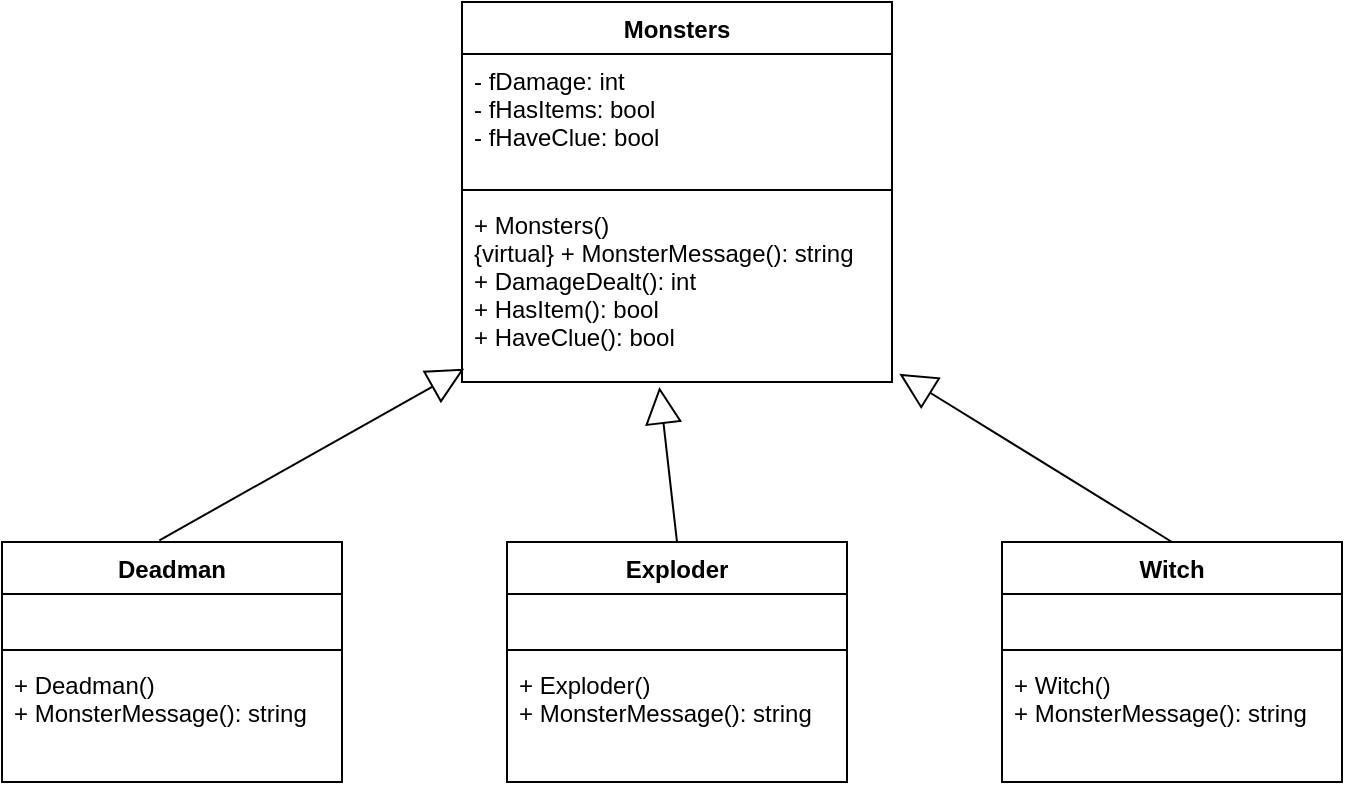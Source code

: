 <mxfile version="13.0.2" type="github">
  <diagram id="Zbr5eXJ1lrg5oQj0TJRN" name="Page-1">
    <mxGraphModel dx="1300" dy="660" grid="1" gridSize="10" guides="1" tooltips="1" connect="1" arrows="1" fold="1" page="1" pageScale="1" pageWidth="850" pageHeight="1100" math="0" shadow="0">
      <root>
        <mxCell id="0" />
        <mxCell id="1" parent="0" />
        <mxCell id="FtybDF0M8yzEMGMQI0fj-1" value="Monsters" style="swimlane;fontStyle=1;align=center;verticalAlign=top;childLayout=stackLayout;horizontal=1;startSize=26;horizontalStack=0;resizeParent=1;resizeParentMax=0;resizeLast=0;collapsible=1;marginBottom=0;" vertex="1" parent="1">
          <mxGeometry x="310" y="60" width="215" height="190" as="geometry" />
        </mxCell>
        <mxCell id="FtybDF0M8yzEMGMQI0fj-2" value="- fDamage: int&#xa;- fHasItems: bool&#xa;- fHaveClue: bool&#xa;&#xa; " style="text;strokeColor=none;fillColor=none;align=left;verticalAlign=top;spacingLeft=4;spacingRight=4;overflow=hidden;rotatable=0;points=[[0,0.5],[1,0.5]];portConstraint=eastwest;" vertex="1" parent="FtybDF0M8yzEMGMQI0fj-1">
          <mxGeometry y="26" width="215" height="64" as="geometry" />
        </mxCell>
        <mxCell id="FtybDF0M8yzEMGMQI0fj-3" value="" style="line;strokeWidth=1;fillColor=none;align=left;verticalAlign=middle;spacingTop=-1;spacingLeft=3;spacingRight=3;rotatable=0;labelPosition=right;points=[];portConstraint=eastwest;" vertex="1" parent="FtybDF0M8yzEMGMQI0fj-1">
          <mxGeometry y="90" width="215" height="8" as="geometry" />
        </mxCell>
        <mxCell id="FtybDF0M8yzEMGMQI0fj-4" value="+ Monsters()&#xa;{virtual} + MonsterMessage(): string&#xa;+ DamageDealt(): int&#xa;+ HasItem(): bool&#xa;+ HaveClue(): bool&#xa;&#xa;" style="text;strokeColor=none;fillColor=none;align=left;verticalAlign=top;spacingLeft=4;spacingRight=4;overflow=hidden;rotatable=0;points=[[0,0.5],[1,0.5]];portConstraint=eastwest;" vertex="1" parent="FtybDF0M8yzEMGMQI0fj-1">
          <mxGeometry y="98" width="215" height="92" as="geometry" />
        </mxCell>
        <mxCell id="FtybDF0M8yzEMGMQI0fj-17" value="" style="endArrow=block;endSize=16;endFill=0;html=1;entryX=0.005;entryY=0.928;entryDx=0;entryDy=0;entryPerimeter=0;exitX=0.463;exitY=-0.007;exitDx=0;exitDy=0;exitPerimeter=0;" edge="1" parent="1" source="FtybDF0M8yzEMGMQI0fj-5" target="FtybDF0M8yzEMGMQI0fj-4">
          <mxGeometry width="160" relative="1" as="geometry">
            <mxPoint x="110" y="290" as="sourcePoint" />
            <mxPoint x="270" y="290" as="targetPoint" />
          </mxGeometry>
        </mxCell>
        <mxCell id="FtybDF0M8yzEMGMQI0fj-18" value="" style="endArrow=block;endSize=16;endFill=0;html=1;exitX=0.5;exitY=0;exitDx=0;exitDy=0;entryX=0.459;entryY=1.027;entryDx=0;entryDy=0;entryPerimeter=0;" edge="1" parent="1" source="FtybDF0M8yzEMGMQI0fj-9" target="FtybDF0M8yzEMGMQI0fj-4">
          <mxGeometry width="160" relative="1" as="geometry">
            <mxPoint x="410" y="300" as="sourcePoint" />
            <mxPoint x="570" y="300" as="targetPoint" />
          </mxGeometry>
        </mxCell>
        <mxCell id="FtybDF0M8yzEMGMQI0fj-19" value="" style="endArrow=block;endSize=16;endFill=0;html=1;exitX=0.5;exitY=0;exitDx=0;exitDy=0;entryX=1.017;entryY=0.955;entryDx=0;entryDy=0;entryPerimeter=0;" edge="1" parent="1" source="FtybDF0M8yzEMGMQI0fj-13" target="FtybDF0M8yzEMGMQI0fj-4">
          <mxGeometry width="160" relative="1" as="geometry">
            <mxPoint x="620" y="210" as="sourcePoint" />
            <mxPoint x="780" y="210" as="targetPoint" />
          </mxGeometry>
        </mxCell>
        <mxCell id="FtybDF0M8yzEMGMQI0fj-13" value="Witch" style="swimlane;fontStyle=1;align=center;verticalAlign=top;childLayout=stackLayout;horizontal=1;startSize=26;horizontalStack=0;resizeParent=1;resizeParentMax=0;resizeLast=0;collapsible=1;marginBottom=0;" vertex="1" parent="1">
          <mxGeometry x="580" y="330" width="170" height="120" as="geometry" />
        </mxCell>
        <mxCell id="FtybDF0M8yzEMGMQI0fj-14" value="&#xa;" style="text;strokeColor=none;fillColor=none;align=left;verticalAlign=top;spacingLeft=4;spacingRight=4;overflow=hidden;rotatable=0;points=[[0,0.5],[1,0.5]];portConstraint=eastwest;" vertex="1" parent="FtybDF0M8yzEMGMQI0fj-13">
          <mxGeometry y="26" width="170" height="24" as="geometry" />
        </mxCell>
        <mxCell id="FtybDF0M8yzEMGMQI0fj-15" value="" style="line;strokeWidth=1;fillColor=none;align=left;verticalAlign=middle;spacingTop=-1;spacingLeft=3;spacingRight=3;rotatable=0;labelPosition=right;points=[];portConstraint=eastwest;" vertex="1" parent="FtybDF0M8yzEMGMQI0fj-13">
          <mxGeometry y="50" width="170" height="8" as="geometry" />
        </mxCell>
        <mxCell id="FtybDF0M8yzEMGMQI0fj-16" value="+ Witch()&#xa;+ MonsterMessage(): string&#xa;&#xa;&#xa;" style="text;strokeColor=none;fillColor=none;align=left;verticalAlign=top;spacingLeft=4;spacingRight=4;overflow=hidden;rotatable=0;points=[[0,0.5],[1,0.5]];portConstraint=eastwest;" vertex="1" parent="FtybDF0M8yzEMGMQI0fj-13">
          <mxGeometry y="58" width="170" height="62" as="geometry" />
        </mxCell>
        <mxCell id="FtybDF0M8yzEMGMQI0fj-9" value="Exploder" style="swimlane;fontStyle=1;align=center;verticalAlign=top;childLayout=stackLayout;horizontal=1;startSize=26;horizontalStack=0;resizeParent=1;resizeParentMax=0;resizeLast=0;collapsible=1;marginBottom=0;" vertex="1" parent="1">
          <mxGeometry x="332.5" y="330" width="170" height="120" as="geometry" />
        </mxCell>
        <mxCell id="FtybDF0M8yzEMGMQI0fj-10" value="&#xa;" style="text;strokeColor=none;fillColor=none;align=left;verticalAlign=top;spacingLeft=4;spacingRight=4;overflow=hidden;rotatable=0;points=[[0,0.5],[1,0.5]];portConstraint=eastwest;" vertex="1" parent="FtybDF0M8yzEMGMQI0fj-9">
          <mxGeometry y="26" width="170" height="24" as="geometry" />
        </mxCell>
        <mxCell id="FtybDF0M8yzEMGMQI0fj-11" value="" style="line;strokeWidth=1;fillColor=none;align=left;verticalAlign=middle;spacingTop=-1;spacingLeft=3;spacingRight=3;rotatable=0;labelPosition=right;points=[];portConstraint=eastwest;" vertex="1" parent="FtybDF0M8yzEMGMQI0fj-9">
          <mxGeometry y="50" width="170" height="8" as="geometry" />
        </mxCell>
        <mxCell id="FtybDF0M8yzEMGMQI0fj-12" value="+ Exploder()&#xa;+ MonsterMessage(): string&#xa;&#xa;&#xa;" style="text;strokeColor=none;fillColor=none;align=left;verticalAlign=top;spacingLeft=4;spacingRight=4;overflow=hidden;rotatable=0;points=[[0,0.5],[1,0.5]];portConstraint=eastwest;" vertex="1" parent="FtybDF0M8yzEMGMQI0fj-9">
          <mxGeometry y="58" width="170" height="62" as="geometry" />
        </mxCell>
        <mxCell id="FtybDF0M8yzEMGMQI0fj-5" value="Deadman" style="swimlane;fontStyle=1;align=center;verticalAlign=top;childLayout=stackLayout;horizontal=1;startSize=26;horizontalStack=0;resizeParent=1;resizeParentMax=0;resizeLast=0;collapsible=1;marginBottom=0;" vertex="1" parent="1">
          <mxGeometry x="80" y="330" width="170" height="120" as="geometry" />
        </mxCell>
        <mxCell id="FtybDF0M8yzEMGMQI0fj-6" value="&#xa;" style="text;strokeColor=none;fillColor=none;align=left;verticalAlign=top;spacingLeft=4;spacingRight=4;overflow=hidden;rotatable=0;points=[[0,0.5],[1,0.5]];portConstraint=eastwest;" vertex="1" parent="FtybDF0M8yzEMGMQI0fj-5">
          <mxGeometry y="26" width="170" height="24" as="geometry" />
        </mxCell>
        <mxCell id="FtybDF0M8yzEMGMQI0fj-7" value="" style="line;strokeWidth=1;fillColor=none;align=left;verticalAlign=middle;spacingTop=-1;spacingLeft=3;spacingRight=3;rotatable=0;labelPosition=right;points=[];portConstraint=eastwest;" vertex="1" parent="FtybDF0M8yzEMGMQI0fj-5">
          <mxGeometry y="50" width="170" height="8" as="geometry" />
        </mxCell>
        <mxCell id="FtybDF0M8yzEMGMQI0fj-8" value="+ Deadman()&#xa;+ MonsterMessage(): string&#xa;&#xa;&#xa;" style="text;strokeColor=none;fillColor=none;align=left;verticalAlign=top;spacingLeft=4;spacingRight=4;overflow=hidden;rotatable=0;points=[[0,0.5],[1,0.5]];portConstraint=eastwest;" vertex="1" parent="FtybDF0M8yzEMGMQI0fj-5">
          <mxGeometry y="58" width="170" height="62" as="geometry" />
        </mxCell>
      </root>
    </mxGraphModel>
  </diagram>
</mxfile>
